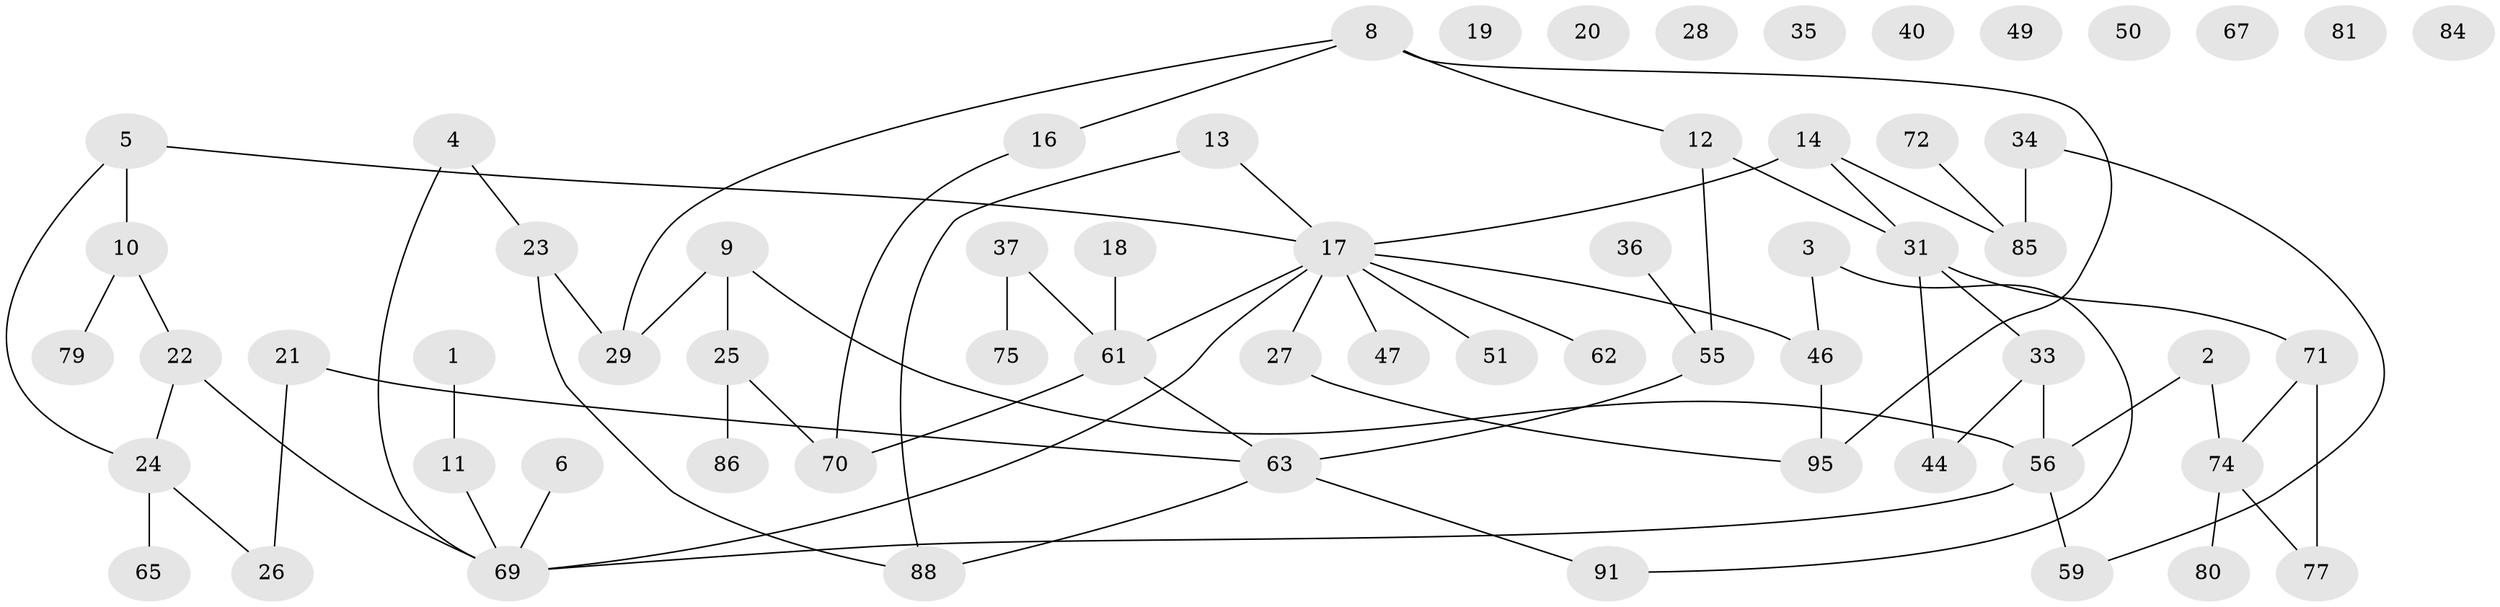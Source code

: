 // original degree distribution, {1: 0.15789473684210525, 2: 0.42105263157894735, 3: 0.2, 4: 0.06315789473684211, 0: 0.10526315789473684, 5: 0.042105263157894736, 8: 0.010526315789473684}
// Generated by graph-tools (version 1.1) at 2025/41/03/06/25 10:41:19]
// undirected, 64 vertices, 71 edges
graph export_dot {
graph [start="1"]
  node [color=gray90,style=filled];
  1 [super="+7"];
  2;
  3;
  4 [super="+15"];
  5 [super="+73"];
  6;
  8 [super="+30"];
  9 [super="+53"];
  10 [super="+54"];
  11;
  12 [super="+41"];
  13 [super="+39"];
  14 [super="+78"];
  16 [super="+43"];
  17 [super="+60"];
  18 [super="+48"];
  19;
  20;
  21;
  22 [super="+45"];
  23;
  24 [super="+58"];
  25 [super="+76"];
  26 [super="+66"];
  27 [super="+32"];
  28;
  29 [super="+42"];
  31 [super="+68"];
  33;
  34;
  35;
  36;
  37 [super="+38"];
  40;
  44;
  46 [super="+52"];
  47 [super="+93"];
  49;
  50;
  51;
  55 [super="+64"];
  56 [super="+57"];
  59;
  61 [super="+82"];
  62;
  63 [super="+87"];
  65;
  67;
  69 [super="+94"];
  70 [super="+83"];
  71 [super="+89"];
  72;
  74 [super="+90"];
  75;
  77;
  79;
  80;
  81;
  84;
  85;
  86;
  88 [super="+92"];
  91;
  95;
  1 -- 11;
  2 -- 74;
  2 -- 56;
  3 -- 46;
  3 -- 91;
  4 -- 23;
  4 -- 69;
  5 -- 10;
  5 -- 24;
  5 -- 17;
  6 -- 69;
  8 -- 95;
  8 -- 29;
  8 -- 12;
  8 -- 16;
  9 -- 25;
  9 -- 56;
  9 -- 29;
  10 -- 79;
  10 -- 22;
  11 -- 69;
  12 -- 55;
  12 -- 31;
  13 -- 88;
  13 -- 17;
  14 -- 17;
  14 -- 31;
  14 -- 85;
  16 -- 70;
  17 -- 47;
  17 -- 61;
  17 -- 51;
  17 -- 69;
  17 -- 62;
  17 -- 27;
  17 -- 46;
  18 -- 61;
  21 -- 63;
  21 -- 26;
  22 -- 24;
  22 -- 69;
  23 -- 29;
  23 -- 88;
  24 -- 65;
  24 -- 26;
  25 -- 86;
  25 -- 70;
  27 -- 95;
  31 -- 44;
  31 -- 33;
  31 -- 71;
  33 -- 44;
  33 -- 56;
  34 -- 59;
  34 -- 85;
  36 -- 55;
  37 -- 61;
  37 -- 75;
  46 -- 95;
  55 -- 63;
  56 -- 59;
  56 -- 69;
  61 -- 70;
  61 -- 63;
  63 -- 91;
  63 -- 88;
  71 -- 77;
  71 -- 74;
  72 -- 85;
  74 -- 77;
  74 -- 80;
}
